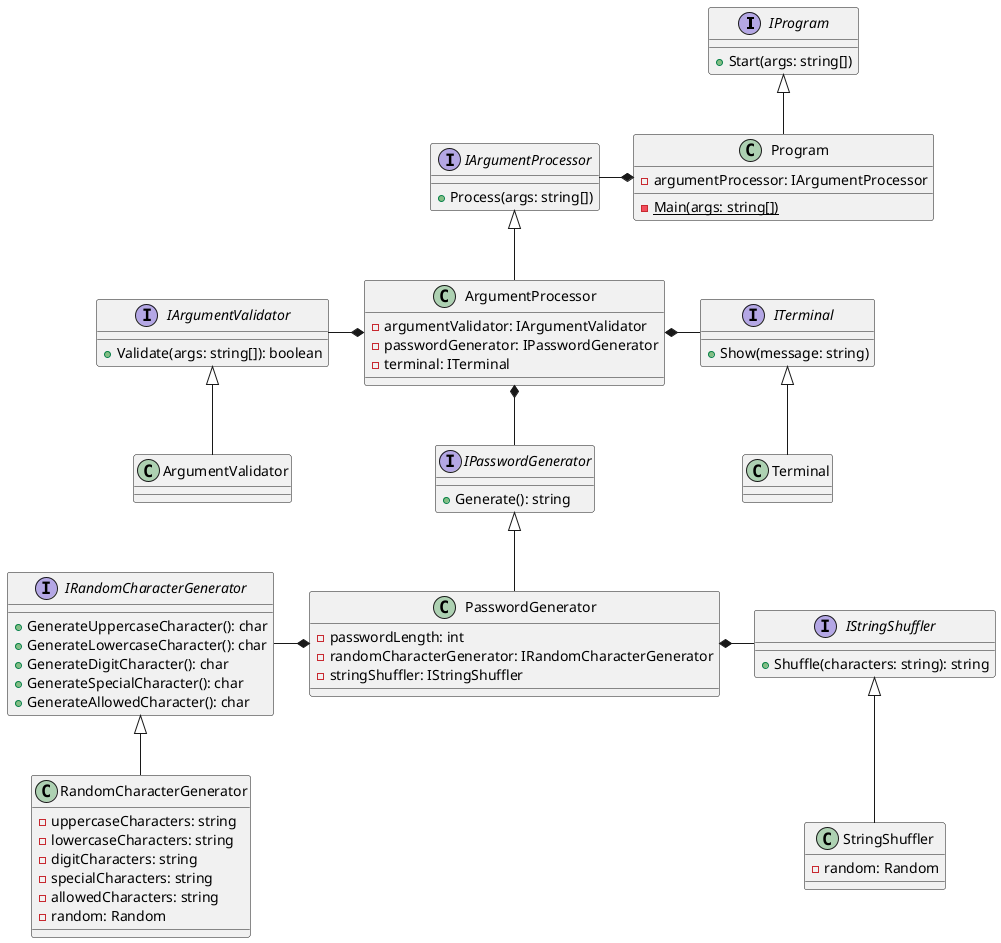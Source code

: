 @startuml Class
interface IProgram {
    + Start(args: string[])
}

class Program {
    - argumentProcessor: IArgumentProcessor
    - {static} Main(args: string[])
}

interface IArgumentValidator {
    + Validate(args: string[]): boolean
}

class ArgumentValidator {
}

interface IArgumentProcessor {
    + Process(args: string[])
}

class ArgumentProcessor {
    - argumentValidator: IArgumentValidator
    - passwordGenerator: IPasswordGenerator
    - terminal: ITerminal
}

interface ITerminal {
    + Show(message: string)
}

class Terminal {
}

interface IPasswordGenerator {
    + Generate(): string
}

class PasswordGenerator {
    - passwordLength: int
    - randomCharacterGenerator: IRandomCharacterGenerator
    - stringShuffler: IStringShuffler
}

interface IRandomCharacterGenerator {
    + GenerateUppercaseCharacter(): char
    + GenerateLowercaseCharacter(): char
    + GenerateDigitCharacter(): char
    + GenerateSpecialCharacter(): char
    + GenerateAllowedCharacter(): char
}

class RandomCharacterGenerator {
    - uppercaseCharacters: string
    - lowercaseCharacters: string
    - digitCharacters: string
    - specialCharacters: string
    - allowedCharacters: string
    - random: Random
}

interface IStringShuffler {
    + Shuffle(characters: string): string
}

class StringShuffler {
    - random: Random
}

IArgumentValidator <|-- ArgumentValidator
IArgumentProcessor <|-- ArgumentProcessor
ITerminal <|-- Terminal
IPasswordGenerator <|-- PasswordGenerator
IProgram <|-- Program
IRandomCharacterGenerator <|-- RandomCharacterGenerator
IStringShuffler <|-- StringShuffler

Program *--l IArgumentProcessor

ArgumentProcessor *--l IArgumentValidator
ArgumentProcessor *--d IPasswordGenerator
ArgumentProcessor *--r ITerminal

PasswordGenerator *--l IRandomCharacterGenerator
PasswordGenerator *--r IStringShuffler
@enduml